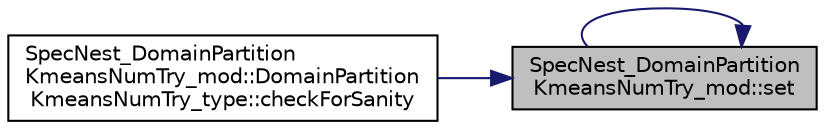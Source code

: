 digraph "SpecNest_DomainPartitionKmeansNumTry_mod::set"
{
 // LATEX_PDF_SIZE
  edge [fontname="Helvetica",fontsize="10",labelfontname="Helvetica",labelfontsize="10"];
  node [fontname="Helvetica",fontsize="10",shape=record];
  rankdir="RL";
  Node1 [label="SpecNest_DomainPartition\lKmeansNumTry_mod::set",height=0.2,width=0.4,color="black", fillcolor="grey75", style="filled", fontcolor="black",tooltip=" "];
  Node1 -> Node2 [dir="back",color="midnightblue",fontsize="10",style="solid",fontname="Helvetica"];
  Node2 [label="SpecNest_DomainPartition\lKmeansNumTry_mod::DomainPartition\lKmeansNumTry_type::checkForSanity",height=0.2,width=0.4,color="black", fillcolor="white", style="filled",URL="$structSpecNest__DomainPartitionKmeansNumTry__mod_1_1DomainPartitionKmeansNumTry__type.html#acdd448a50171160a3102eab1e1491278",tooltip=" "];
  Node1 -> Node1 [dir="back",color="midnightblue",fontsize="10",style="solid",fontname="Helvetica"];
}
